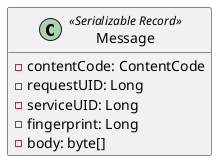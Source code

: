 @startuml message
'class diagram
left to right direction
skinparam linetype ortho

class Message <<Serializable Record>> {
  - contentCode: ContentCode
  - requestUID: Long
  - serviceUID: Long
  - fingerprint: Long
  - body: byte[]
}
hide Message methods
@enduml
